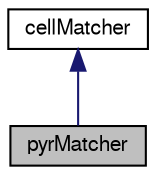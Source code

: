 digraph "pyrMatcher"
{
  bgcolor="transparent";
  edge [fontname="FreeSans",fontsize="10",labelfontname="FreeSans",labelfontsize="10"];
  node [fontname="FreeSans",fontsize="10",shape=record];
  Node0 [label="pyrMatcher",height=0.2,width=0.4,color="black", fillcolor="grey75", style="filled", fontcolor="black"];
  Node1 -> Node0 [dir="back",color="midnightblue",fontsize="10",style="solid",fontname="FreeSans"];
  Node1 [label="cellMatcher",height=0.2,width=0.4,color="black",URL="$a27166.html",tooltip="Base class for cellshape matchers (hexMatch, prismMatch, etc.). These are classes which given a mesh ..."];
}
